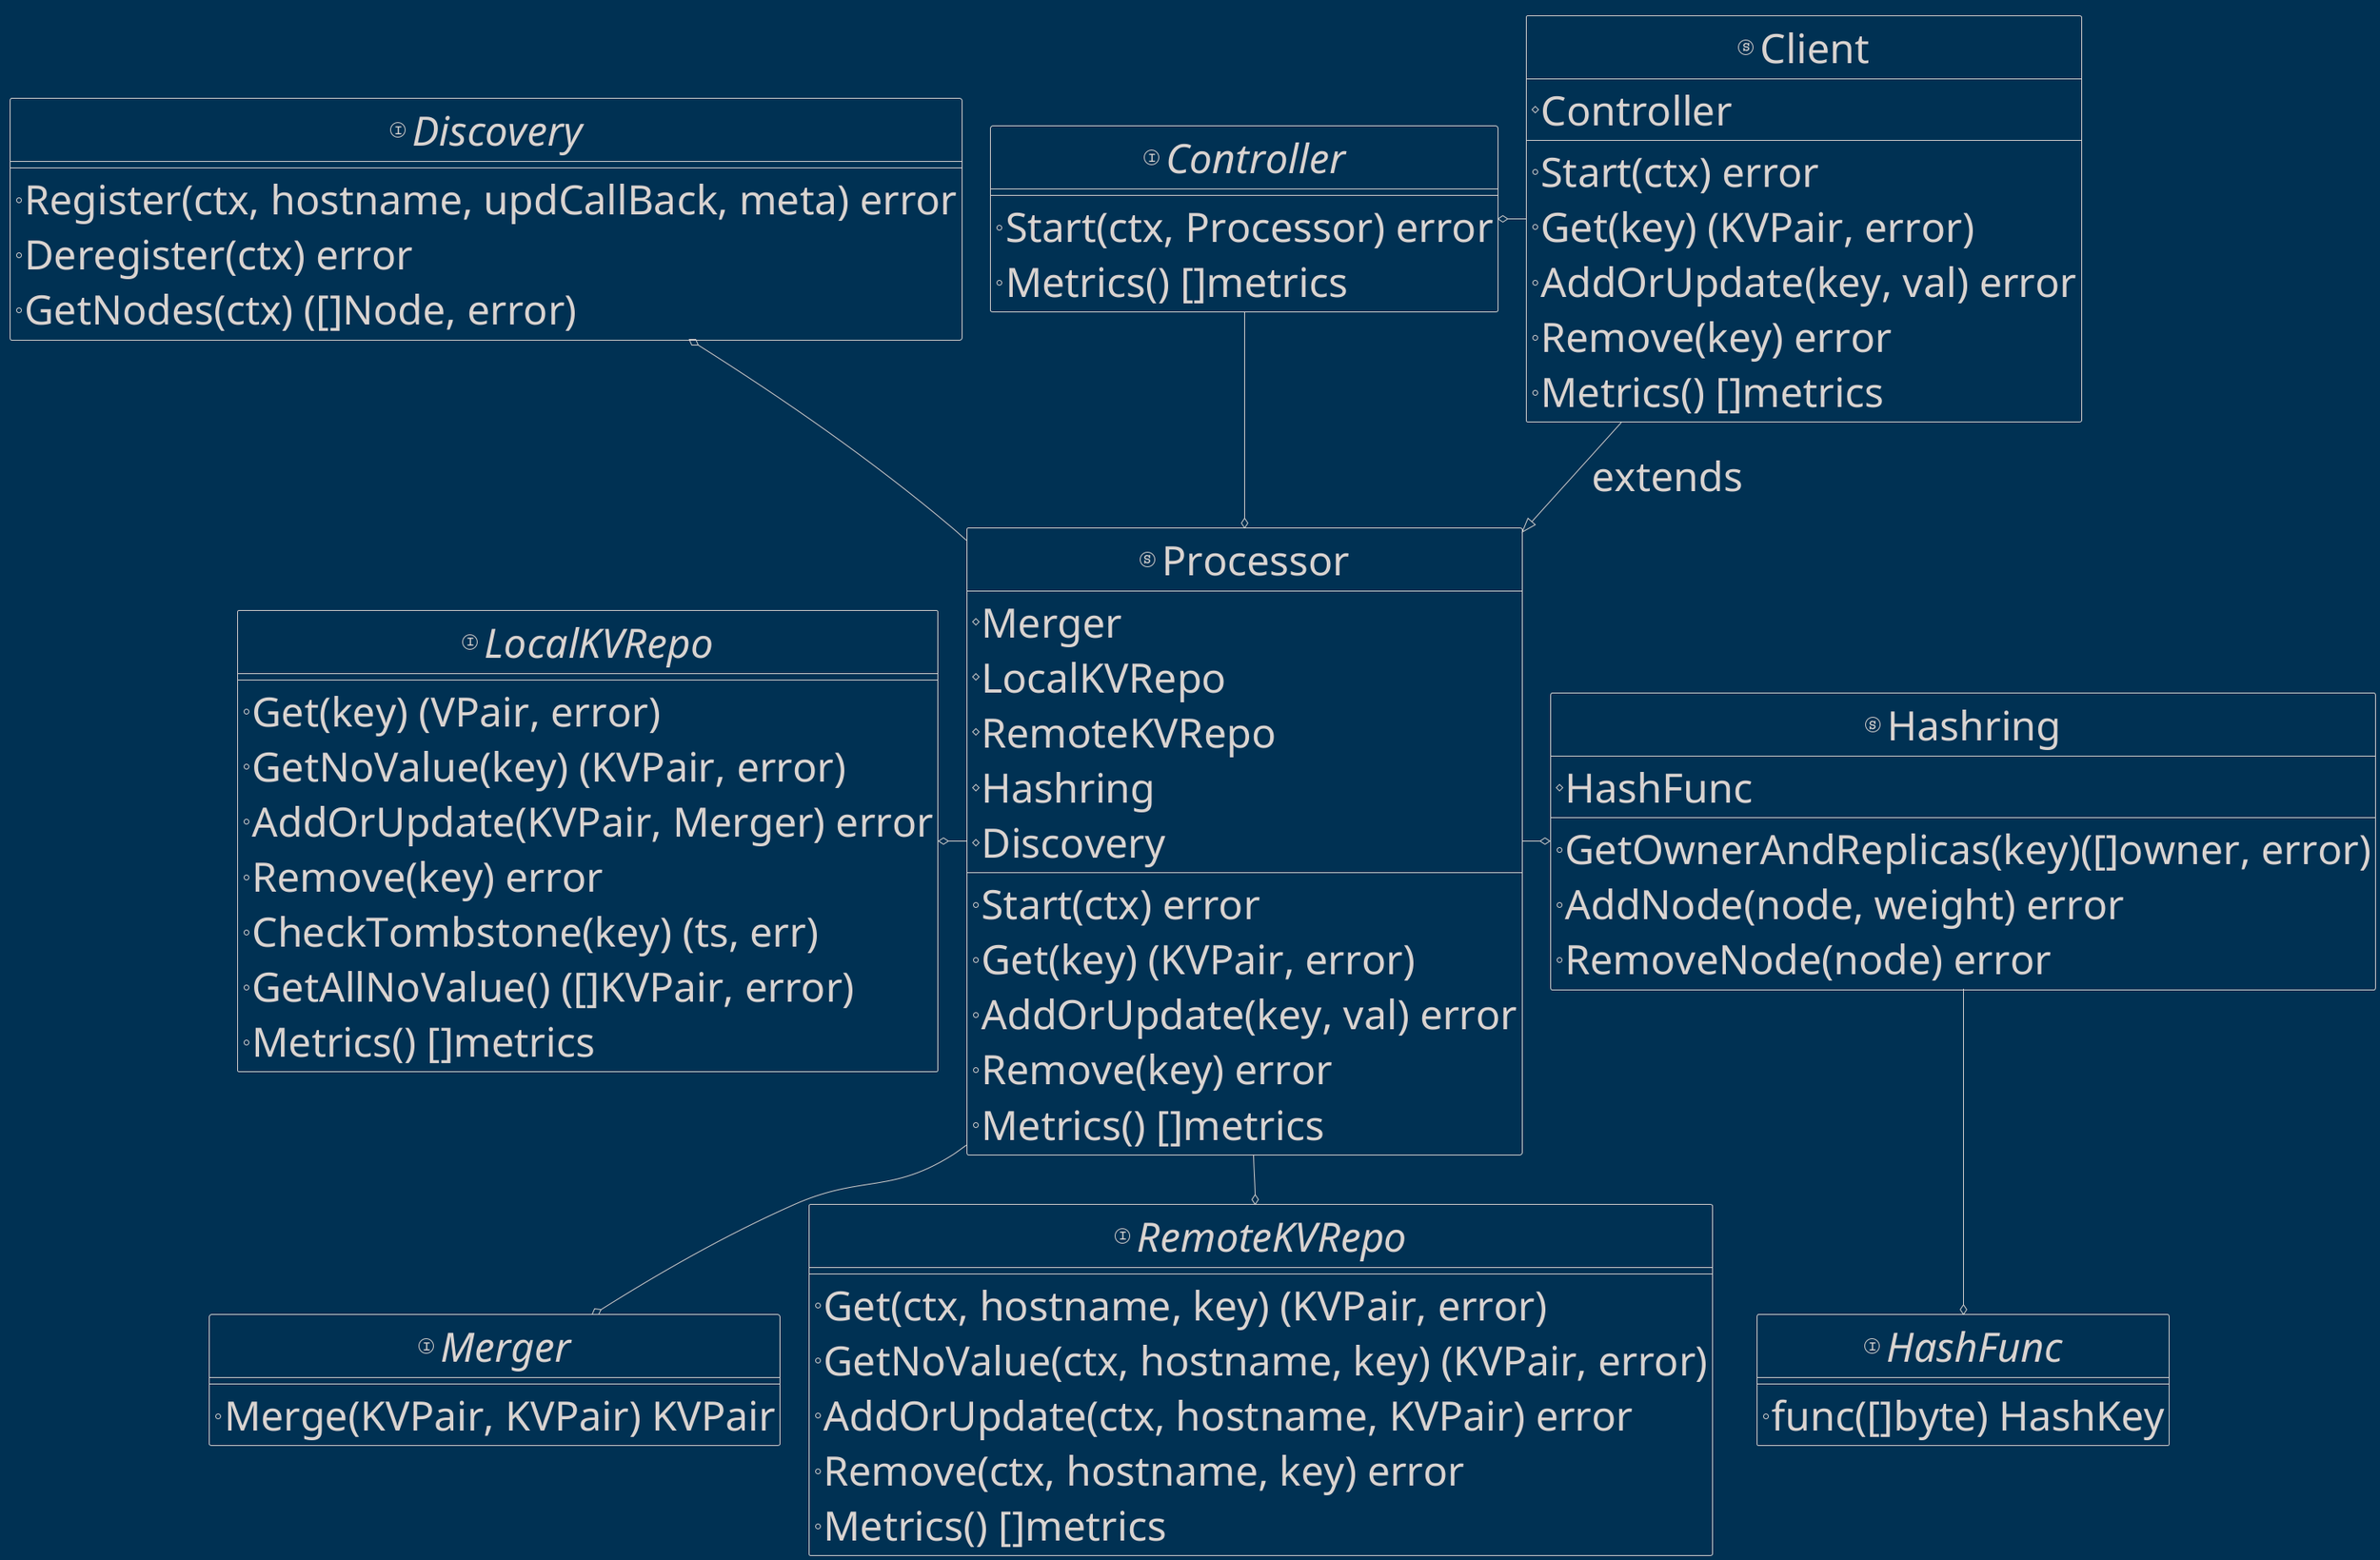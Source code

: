 @startuml classes
!theme blueprint
' skinparam classFontSize 20
skinparam classAttributeFontSize 50
skinparam arrowFontSize 50
' skinparam monochrome 

struct Client{
    # Controller
    + Start(ctx) error
    + Get(key) (KVPair, error)
    + AddOrUpdate(key, val) error
    + Remove(key) error
    + Metrics() []metrics
}

struct Processor{
    # Merger
    # LocalKVRepo
    # RemoteKVRepo
    # Hashring
    # Discovery

    + Start(ctx) error
    + Get(key) (KVPair, error)
    + AddOrUpdate(key, val) error
    + Remove(key) error
    + Metrics() []metrics
}

interface Discovery{
    + Register(ctx, hostname, updCallBack, meta) error
    + Deregister(ctx) error
    + GetNodes(ctx) ([]Node, error)
}

struct Hashring{
    # HashFunc
    + GetOwnerAndReplicas(key)([]owner, error)
    + AddNode(node, weight) error
    + RemoveNode(node) error
}

Interface HashFunc{
    + func([]byte) HashKey
}


Hashring --o HashFunc

interface Merger{
    + Merge(KVPair, KVPair) KVPair
}

interface Controller{
    + Start(ctx, Processor) error
    + Metrics() []metrics
}


interface LocalKVRepo{
    + Get(key) (VPair, error)
    + GetNoValue(key) (KVPair, error)
    + AddOrUpdate(KVPair, Merger) error
    + Remove(key) error
    + CheckTombstone(key) (ts, err)
    + GetAllNoValue() ([]KVPair, error)
    + Metrics() []metrics
}

interface RemoteKVRepo{
    + Get(ctx, hostname, key) (KVPair, error)
    + GetNoValue(ctx, hostname, key) (KVPair, error)
    + AddOrUpdate(ctx, hostname, KVPair) error
    + Remove(ctx, hostname, key) error
    + Metrics() []metrics
}


Client --|> Processor: extends
Client -left-o Controller
Controller --o Processor
Processor --o Merger
Processor -left-o LocalKVRepo
Processor --o RemoteKVRepo
Processor -right-o Hashring
Processor -up-o Discovery
@enduml